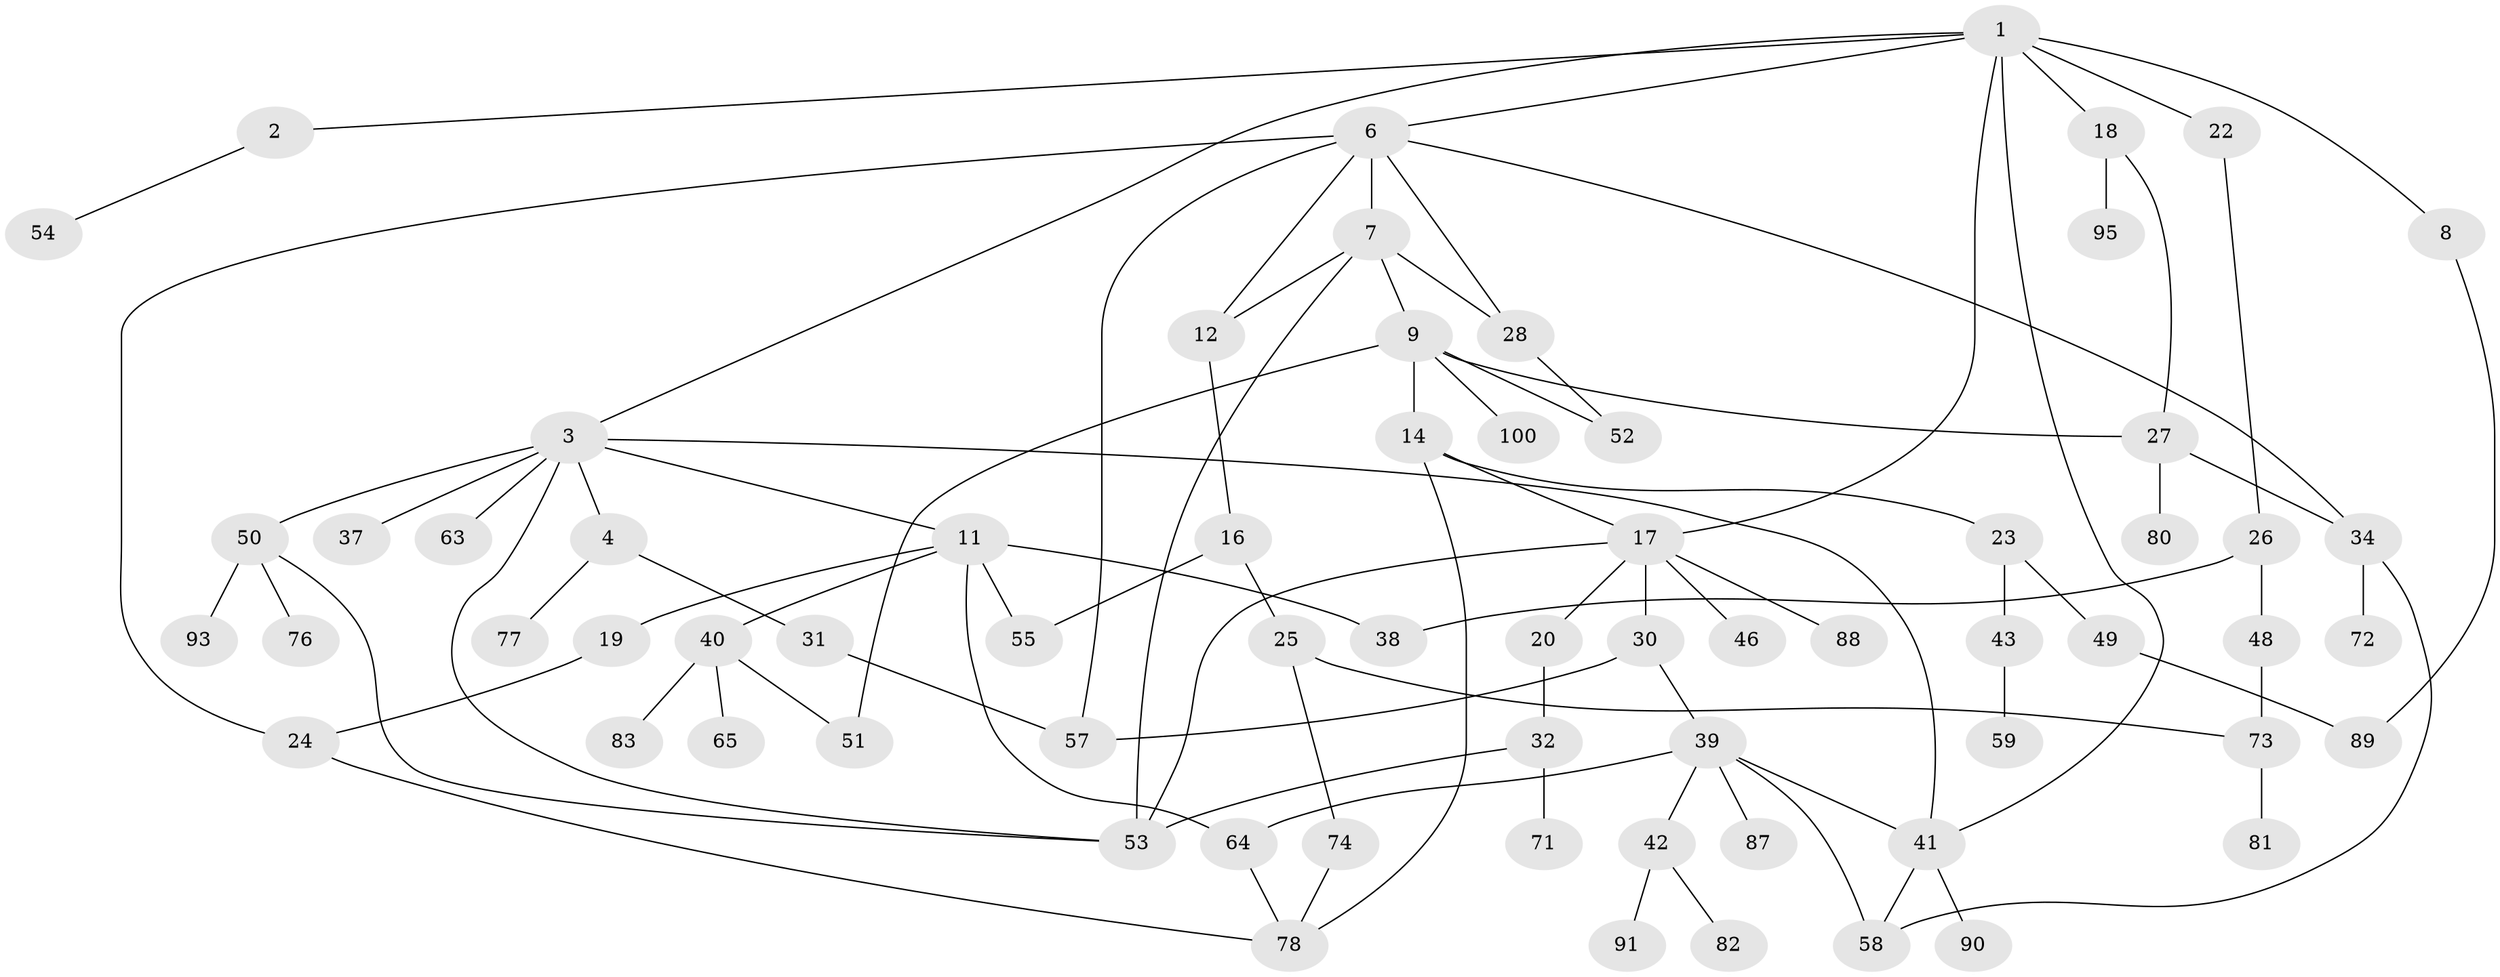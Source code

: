 // original degree distribution, {5: 0.05, 2: 0.25, 4: 0.08, 6: 0.05, 3: 0.28, 1: 0.29}
// Generated by graph-tools (version 1.1) at 2025/38/02/21/25 10:38:51]
// undirected, 68 vertices, 93 edges
graph export_dot {
graph [start="1"]
  node [color=gray90,style=filled];
  1 [super="+5"];
  2;
  3 [super="+15"];
  4 [super="+69"];
  6 [super="+10"];
  7 [super="+85"];
  8;
  9;
  11 [super="+29"];
  12 [super="+13"];
  14 [super="+36"];
  16;
  17 [super="+21"];
  18 [super="+79"];
  19;
  20;
  22;
  23;
  24 [super="+33"];
  25 [super="+67"];
  26 [super="+99"];
  27 [super="+60"];
  28 [super="+66"];
  30;
  31;
  32;
  34 [super="+35"];
  37;
  38 [super="+45"];
  39 [super="+44"];
  40 [super="+61"];
  41 [super="+47"];
  42 [super="+70"];
  43 [super="+97"];
  46;
  48;
  49 [super="+68"];
  50 [super="+56"];
  51;
  52;
  53 [super="+84"];
  54;
  55;
  57 [super="+86"];
  58 [super="+62"];
  59 [super="+96"];
  63;
  64 [super="+94"];
  65;
  71;
  72;
  73 [super="+75"];
  74;
  76;
  77;
  78 [super="+98"];
  80;
  81;
  82;
  83;
  87;
  88;
  89;
  90 [super="+92"];
  91;
  93;
  95;
  100;
  1 -- 2;
  1 -- 3;
  1 -- 6;
  1 -- 18;
  1 -- 17;
  1 -- 22;
  1 -- 8;
  1 -- 41;
  2 -- 54;
  3 -- 4;
  3 -- 11;
  3 -- 53;
  3 -- 50;
  3 -- 37;
  3 -- 41;
  3 -- 63;
  4 -- 31;
  4 -- 77;
  6 -- 7;
  6 -- 34;
  6 -- 57;
  6 -- 24;
  6 -- 28;
  6 -- 12;
  7 -- 9;
  7 -- 12;
  7 -- 53;
  7 -- 28;
  8 -- 89;
  9 -- 14;
  9 -- 27;
  9 -- 51;
  9 -- 100;
  9 -- 52;
  11 -- 19;
  11 -- 64;
  11 -- 38;
  11 -- 55;
  11 -- 40;
  12 -- 16;
  14 -- 23;
  14 -- 17;
  14 -- 78;
  16 -- 25;
  16 -- 55;
  17 -- 20;
  17 -- 30;
  17 -- 88;
  17 -- 46;
  17 -- 53;
  18 -- 95;
  18 -- 27;
  19 -- 24;
  20 -- 32;
  22 -- 26;
  23 -- 43;
  23 -- 49;
  24 -- 78;
  25 -- 73;
  25 -- 74;
  26 -- 48;
  26 -- 38;
  27 -- 80;
  27 -- 34;
  28 -- 52;
  30 -- 39;
  30 -- 57;
  31 -- 57;
  32 -- 71;
  32 -- 53;
  34 -- 58;
  34 -- 72;
  39 -- 42;
  39 -- 87;
  39 -- 64;
  39 -- 41;
  39 -- 58;
  40 -- 51;
  40 -- 65;
  40 -- 83;
  41 -- 90;
  41 -- 58;
  42 -- 91;
  42 -- 82;
  43 -- 59;
  48 -- 73;
  49 -- 89;
  50 -- 76;
  50 -- 93;
  50 -- 53;
  64 -- 78;
  73 -- 81;
  74 -- 78;
}
